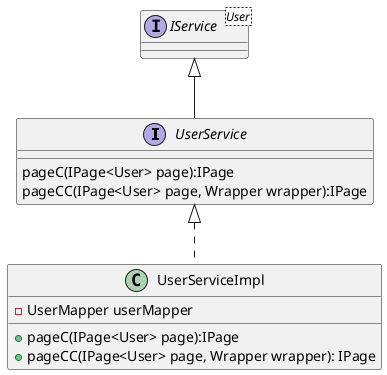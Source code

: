 @startuml
'https://plantuml.com/class-diagram

interface UserService
interface IService<User>
'entity User {
'-Id:Integer
'-no:String
'-name:String
'-password:String
'-age:Integer
'-sex:Integer
'-phone: String
'-roleId:Integer
'-isvalid:String
'}
UserService <|.. UserServiceImpl
interface UserService{
 pageC(IPage<User> page):IPage
 pageCC(IPage<User> page, Wrapper wrapper):IPage
 }
IService<|-- UserService
class UserServiceImpl{
    -UserMapper userMapper
    +pageC(IPage<User> page):IPage
    +pageCC(IPage<User> page, Wrapper wrapper): IPage
}



@enduml